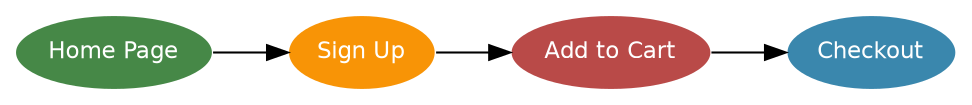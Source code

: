 digraph {
  rankdir="LR";
  pad="0.1";
  node [style="filled", color="white", fontcolor="#ffffff", fontname="Helvetica", fontsize="11"];
  
  a [label="Home Page", fillcolor="#468847"];
  b [label="Sign Up", fillcolor="#f89406"];
  c [label="Add to Cart", fillcolor="#b94a48"];
  d [label="Checkout", fillcolor="#3a87ad"];
  a -> b -> c -> d;
}
